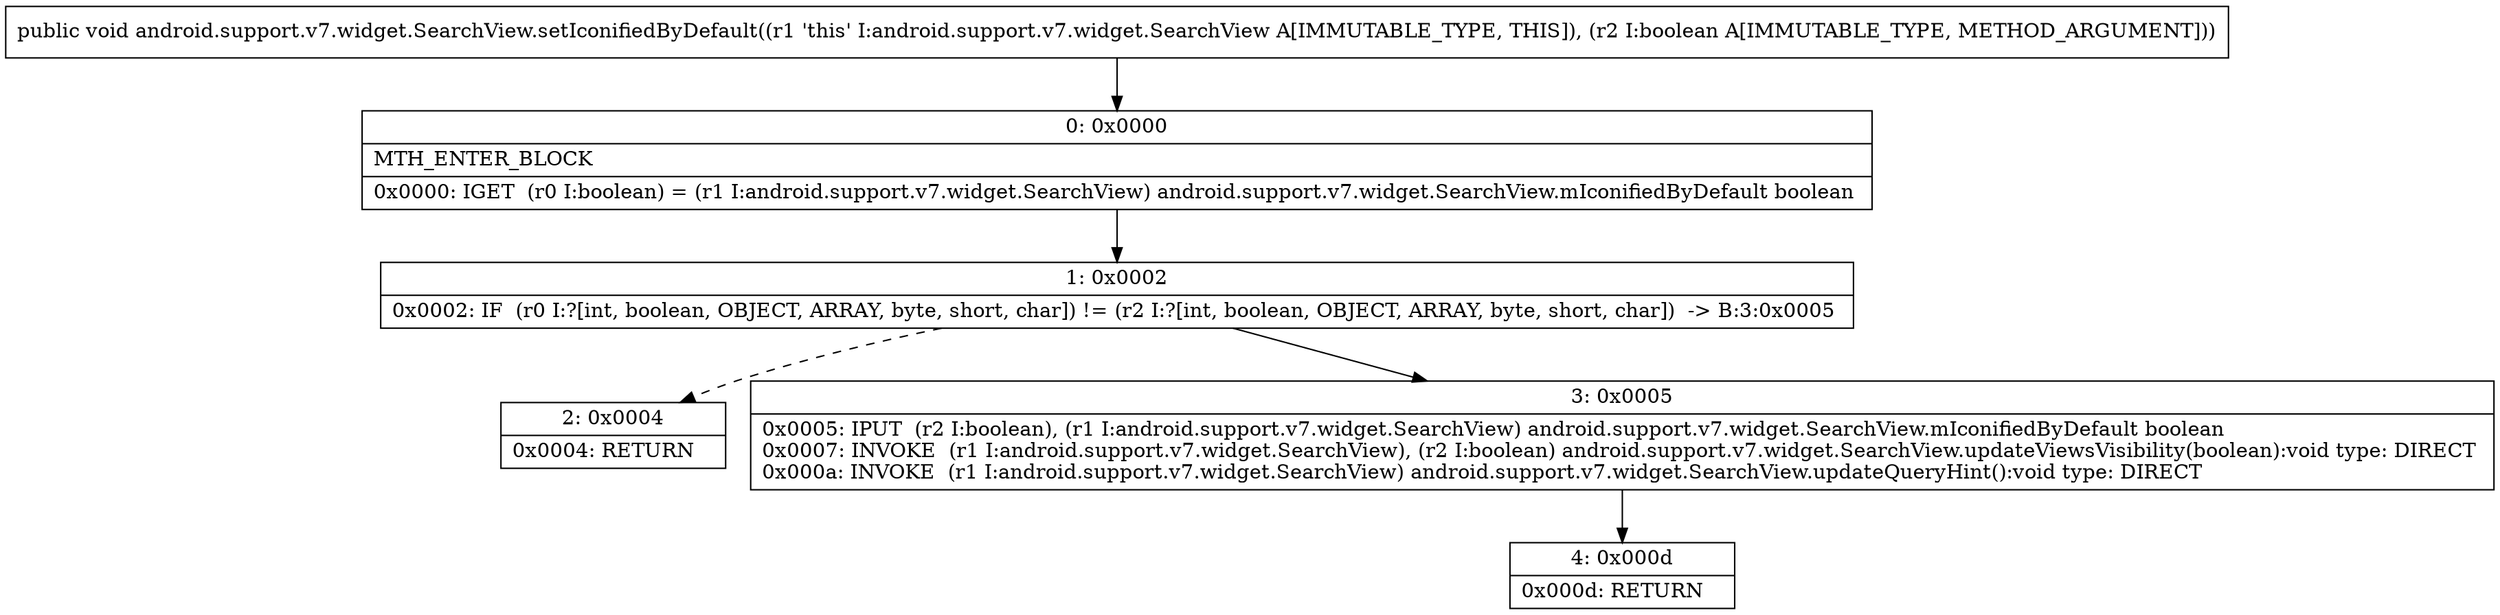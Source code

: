 digraph "CFG forandroid.support.v7.widget.SearchView.setIconifiedByDefault(Z)V" {
Node_0 [shape=record,label="{0\:\ 0x0000|MTH_ENTER_BLOCK\l|0x0000: IGET  (r0 I:boolean) = (r1 I:android.support.v7.widget.SearchView) android.support.v7.widget.SearchView.mIconifiedByDefault boolean \l}"];
Node_1 [shape=record,label="{1\:\ 0x0002|0x0002: IF  (r0 I:?[int, boolean, OBJECT, ARRAY, byte, short, char]) != (r2 I:?[int, boolean, OBJECT, ARRAY, byte, short, char])  \-\> B:3:0x0005 \l}"];
Node_2 [shape=record,label="{2\:\ 0x0004|0x0004: RETURN   \l}"];
Node_3 [shape=record,label="{3\:\ 0x0005|0x0005: IPUT  (r2 I:boolean), (r1 I:android.support.v7.widget.SearchView) android.support.v7.widget.SearchView.mIconifiedByDefault boolean \l0x0007: INVOKE  (r1 I:android.support.v7.widget.SearchView), (r2 I:boolean) android.support.v7.widget.SearchView.updateViewsVisibility(boolean):void type: DIRECT \l0x000a: INVOKE  (r1 I:android.support.v7.widget.SearchView) android.support.v7.widget.SearchView.updateQueryHint():void type: DIRECT \l}"];
Node_4 [shape=record,label="{4\:\ 0x000d|0x000d: RETURN   \l}"];
MethodNode[shape=record,label="{public void android.support.v7.widget.SearchView.setIconifiedByDefault((r1 'this' I:android.support.v7.widget.SearchView A[IMMUTABLE_TYPE, THIS]), (r2 I:boolean A[IMMUTABLE_TYPE, METHOD_ARGUMENT])) }"];
MethodNode -> Node_0;
Node_0 -> Node_1;
Node_1 -> Node_2[style=dashed];
Node_1 -> Node_3;
Node_3 -> Node_4;
}

